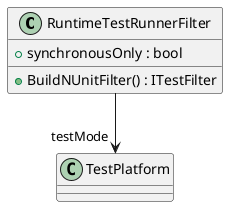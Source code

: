 @startuml
class RuntimeTestRunnerFilter {
    + synchronousOnly : bool
    + BuildNUnitFilter() : ITestFilter
}
RuntimeTestRunnerFilter --> "testMode" TestPlatform
@enduml
